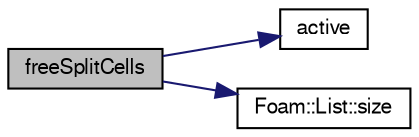 digraph "freeSplitCells"
{
  bgcolor="transparent";
  edge [fontname="FreeSans",fontsize="10",labelfontname="FreeSans",labelfontsize="10"];
  node [fontname="FreeSans",fontsize="10",shape=record];
  rankdir="LR";
  Node983 [label="freeSplitCells",height=0.2,width=0.4,color="black", fillcolor="grey75", style="filled", fontcolor="black"];
  Node983 -> Node984 [color="midnightblue",fontsize="10",style="solid",fontname="FreeSans"];
  Node984 [label="active",height=0.2,width=0.4,color="black",URL="$a21690.html#ad9735e23cb0888fb98e1c5893aecff7e",tooltip="Is there unrefinement history. Note that this will fall over if. "];
  Node983 -> Node985 [color="midnightblue",fontsize="10",style="solid",fontname="FreeSans"];
  Node985 [label="Foam::List::size",height=0.2,width=0.4,color="black",URL="$a25694.html#a8a5f6fa29bd4b500caf186f60245b384",tooltip="Override size to be inconsistent with allocated storage. "];
}
